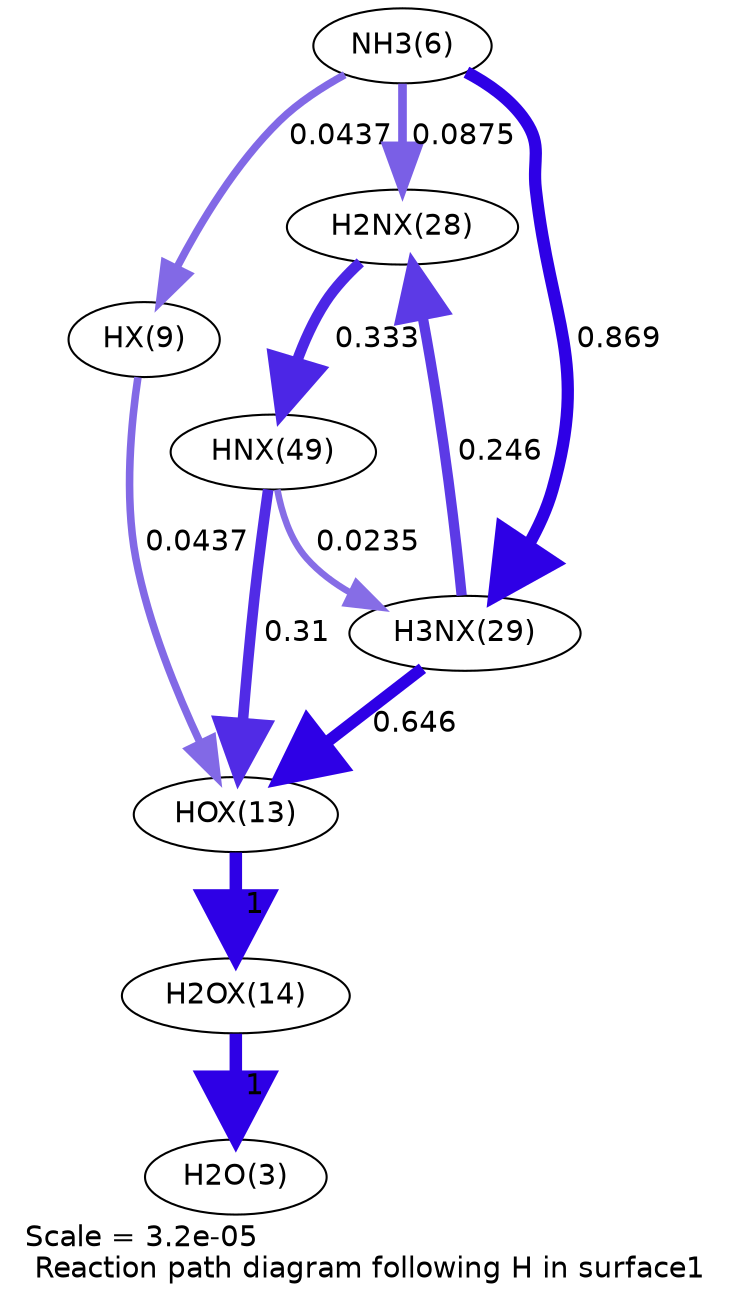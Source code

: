 digraph reaction_paths {
center=1;
s7 -> s12[fontname="Helvetica", penwidth=3.64, arrowsize=1.82, color="0.7, 0.544, 0.9"
, label=" 0.0437"];
s7 -> s19[fontname="Helvetica", penwidth=4.16, arrowsize=2.08, color="0.7, 0.587, 0.9"
, label=" 0.0875"];
s7 -> s20[fontname="Helvetica", penwidth=5.89, arrowsize=2.95, color="0.7, 1.37, 0.9"
, label=" 0.869"];
s12 -> s14[fontname="Helvetica", penwidth=3.64, arrowsize=1.82, color="0.7, 0.544, 0.9"
, label=" 0.0437"];
s20 -> s19[fontname="Helvetica", penwidth=4.94, arrowsize=2.47, color="0.7, 0.746, 0.9"
, label=" 0.246"];
s19 -> s22[fontname="Helvetica", penwidth=5.17, arrowsize=2.59, color="0.7, 0.833, 0.9"
, label=" 0.333"];
s22 -> s20[fontname="Helvetica", penwidth=3.17, arrowsize=1.58, color="0.7, 0.523, 0.9"
, label=" 0.0235"];
s20 -> s14[fontname="Helvetica", penwidth=5.67, arrowsize=2.84, color="0.7, 1.15, 0.9"
, label=" 0.646"];
s22 -> s14[fontname="Helvetica", penwidth=5.12, arrowsize=2.56, color="0.7, 0.81, 0.9"
, label=" 0.31"];
s14 -> s15[fontname="Helvetica", penwidth=6, arrowsize=3, color="0.7, 1.5, 0.9"
, label=" 1"];
s15 -> s4[fontname="Helvetica", penwidth=6, arrowsize=3, color="0.7, 1.5, 0.9"
, label=" 1"];
s4 [ fontname="Helvetica", label="H2O(3)"];
s7 [ fontname="Helvetica", label="NH3(6)"];
s12 [ fontname="Helvetica", label="HX(9)"];
s14 [ fontname="Helvetica", label="HOX(13)"];
s15 [ fontname="Helvetica", label="H2OX(14)"];
s19 [ fontname="Helvetica", label="H2NX(28)"];
s20 [ fontname="Helvetica", label="H3NX(29)"];
s22 [ fontname="Helvetica", label="HNX(49)"];
 label = "Scale = 3.2e-05\l Reaction path diagram following H in surface1";
 fontname = "Helvetica";
}
